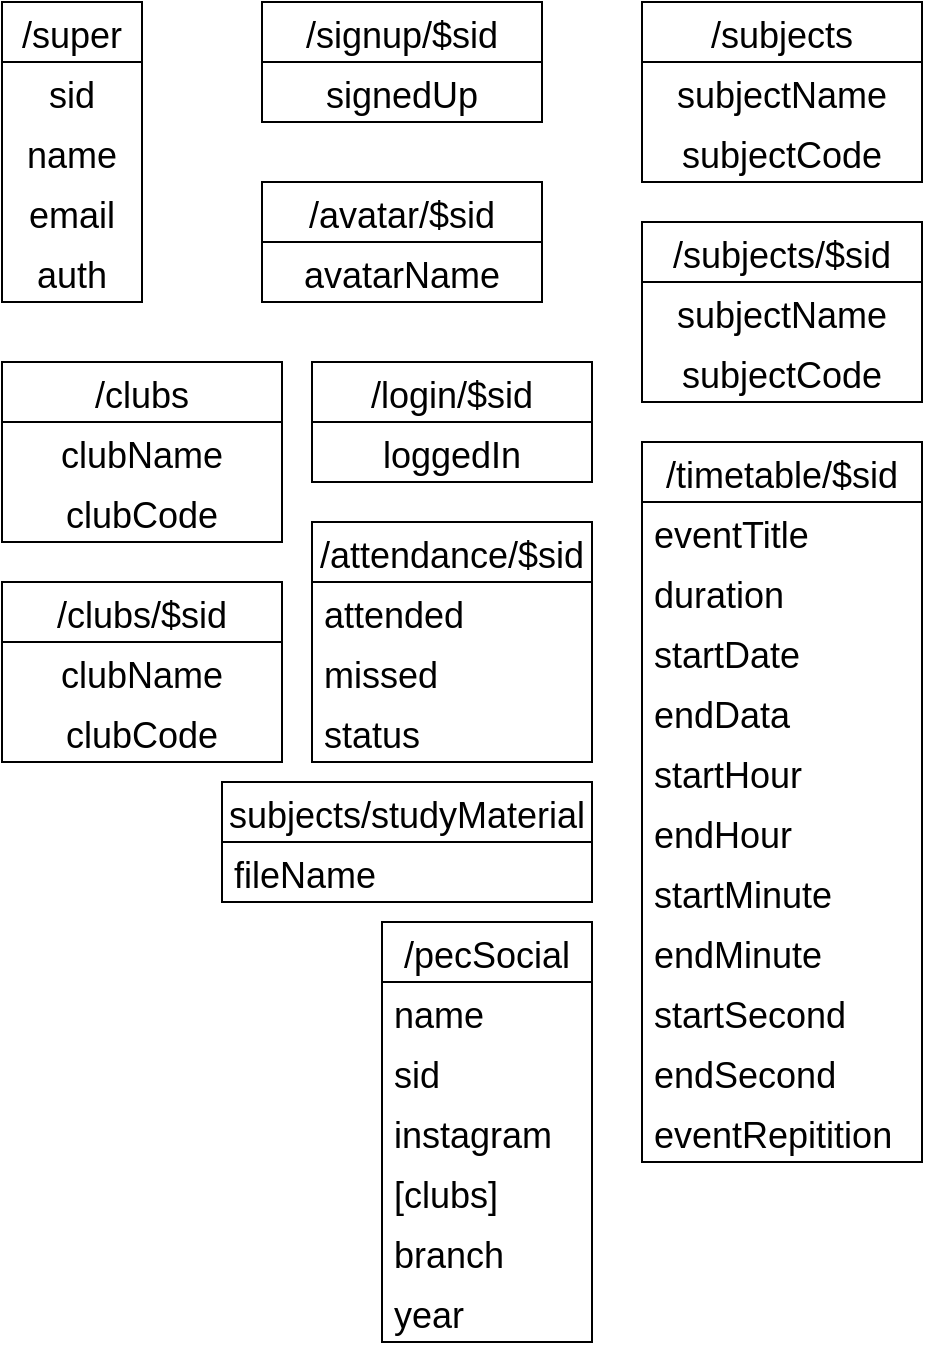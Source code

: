 <mxfile version="17.4.0" type="device"><diagram id="mlC8gWlO87RFKooWpCGm" name="Page-1"><mxGraphModel dx="1422" dy="802" grid="1" gridSize="10" guides="1" tooltips="1" connect="1" arrows="1" fold="1" page="1" pageScale="1" pageWidth="850" pageHeight="1100" math="0" shadow="0"><root><mxCell id="0"/><mxCell id="1" parent="0"/><mxCell id="1VBdNbgl19xWw_xZuyMk-4" value="/super" style="swimlane;fontStyle=0;childLayout=stackLayout;horizontal=1;startSize=30;horizontalStack=0;resizeParent=1;resizeParentMax=0;resizeLast=0;collapsible=1;marginBottom=0;fontSize=18;strokeWidth=1;" vertex="1" parent="1"><mxGeometry x="200" y="120" width="70" height="150" as="geometry"/></mxCell><mxCell id="1VBdNbgl19xWw_xZuyMk-5" value="sid" style="text;strokeColor=none;fillColor=none;align=center;verticalAlign=middle;spacingLeft=4;spacingRight=4;overflow=hidden;points=[[0,0.5],[1,0.5]];portConstraint=eastwest;rotatable=0;fontSize=18;" vertex="1" parent="1VBdNbgl19xWw_xZuyMk-4"><mxGeometry y="30" width="70" height="30" as="geometry"/></mxCell><mxCell id="1VBdNbgl19xWw_xZuyMk-6" value="name" style="text;strokeColor=none;fillColor=none;align=center;verticalAlign=middle;spacingLeft=4;spacingRight=4;overflow=hidden;points=[[0,0.5],[1,0.5]];portConstraint=eastwest;rotatable=0;fontSize=18;" vertex="1" parent="1VBdNbgl19xWw_xZuyMk-4"><mxGeometry y="60" width="70" height="30" as="geometry"/></mxCell><mxCell id="1VBdNbgl19xWw_xZuyMk-7" value="email" style="text;strokeColor=none;fillColor=none;align=center;verticalAlign=middle;spacingLeft=4;spacingRight=4;overflow=hidden;points=[[0,0.5],[1,0.5]];portConstraint=eastwest;rotatable=0;fontSize=18;" vertex="1" parent="1VBdNbgl19xWw_xZuyMk-4"><mxGeometry y="90" width="70" height="30" as="geometry"/></mxCell><mxCell id="1VBdNbgl19xWw_xZuyMk-8" value="auth" style="text;strokeColor=none;fillColor=none;align=center;verticalAlign=middle;spacingLeft=4;spacingRight=4;overflow=hidden;points=[[0,0.5],[1,0.5]];portConstraint=eastwest;rotatable=0;fontSize=18;" vertex="1" parent="1VBdNbgl19xWw_xZuyMk-4"><mxGeometry y="120" width="70" height="30" as="geometry"/></mxCell><mxCell id="1VBdNbgl19xWw_xZuyMk-9" value="/signup/$sid" style="swimlane;fontStyle=0;childLayout=stackLayout;horizontal=1;startSize=30;horizontalStack=0;resizeParent=1;resizeParentMax=0;resizeLast=0;collapsible=1;marginBottom=0;fontSize=18;strokeWidth=1;" vertex="1" parent="1"><mxGeometry x="330" y="120" width="140" height="60" as="geometry"/></mxCell><mxCell id="1VBdNbgl19xWw_xZuyMk-10" value="signedUp" style="text;strokeColor=none;fillColor=none;align=center;verticalAlign=middle;spacingLeft=4;spacingRight=4;overflow=hidden;points=[[0,0.5],[1,0.5]];portConstraint=eastwest;rotatable=0;fontSize=18;" vertex="1" parent="1VBdNbgl19xWw_xZuyMk-9"><mxGeometry y="30" width="140" height="30" as="geometry"/></mxCell><mxCell id="1VBdNbgl19xWw_xZuyMk-13" value="/avatar/$sid" style="swimlane;fontStyle=0;childLayout=stackLayout;horizontal=1;startSize=30;horizontalStack=0;resizeParent=1;resizeParentMax=0;resizeLast=0;collapsible=1;marginBottom=0;fontSize=18;strokeWidth=1;" vertex="1" parent="1"><mxGeometry x="330" y="210" width="140" height="60" as="geometry"/></mxCell><mxCell id="1VBdNbgl19xWw_xZuyMk-14" value="avatarName" style="text;strokeColor=none;fillColor=none;align=center;verticalAlign=middle;spacingLeft=4;spacingRight=4;overflow=hidden;points=[[0,0.5],[1,0.5]];portConstraint=eastwest;rotatable=0;fontSize=18;" vertex="1" parent="1VBdNbgl19xWw_xZuyMk-13"><mxGeometry y="30" width="140" height="30" as="geometry"/></mxCell><mxCell id="1VBdNbgl19xWw_xZuyMk-15" value="/subjects" style="swimlane;fontStyle=0;childLayout=stackLayout;horizontal=1;startSize=30;horizontalStack=0;resizeParent=1;resizeParentMax=0;resizeLast=0;collapsible=1;marginBottom=0;fontSize=18;strokeWidth=1;" vertex="1" parent="1"><mxGeometry x="520" y="120" width="140" height="90" as="geometry"/></mxCell><mxCell id="1VBdNbgl19xWw_xZuyMk-16" value="subjectName" style="text;strokeColor=none;fillColor=none;align=center;verticalAlign=middle;spacingLeft=4;spacingRight=4;overflow=hidden;points=[[0,0.5],[1,0.5]];portConstraint=eastwest;rotatable=0;fontSize=18;" vertex="1" parent="1VBdNbgl19xWw_xZuyMk-15"><mxGeometry y="30" width="140" height="30" as="geometry"/></mxCell><mxCell id="1VBdNbgl19xWw_xZuyMk-17" value="subjectCode" style="text;strokeColor=none;fillColor=none;align=center;verticalAlign=middle;spacingLeft=4;spacingRight=4;overflow=hidden;points=[[0,0.5],[1,0.5]];portConstraint=eastwest;rotatable=0;fontSize=18;" vertex="1" parent="1VBdNbgl19xWw_xZuyMk-15"><mxGeometry y="60" width="140" height="30" as="geometry"/></mxCell><mxCell id="1VBdNbgl19xWw_xZuyMk-18" value="/subjects/$sid" style="swimlane;fontStyle=0;childLayout=stackLayout;horizontal=1;startSize=30;horizontalStack=0;resizeParent=1;resizeParentMax=0;resizeLast=0;collapsible=1;marginBottom=0;fontSize=18;strokeWidth=1;" vertex="1" parent="1"><mxGeometry x="520" y="230" width="140" height="90" as="geometry"/></mxCell><mxCell id="1VBdNbgl19xWw_xZuyMk-19" value="subjectName" style="text;strokeColor=none;fillColor=none;align=center;verticalAlign=middle;spacingLeft=4;spacingRight=4;overflow=hidden;points=[[0,0.5],[1,0.5]];portConstraint=eastwest;rotatable=0;fontSize=18;" vertex="1" parent="1VBdNbgl19xWw_xZuyMk-18"><mxGeometry y="30" width="140" height="30" as="geometry"/></mxCell><mxCell id="1VBdNbgl19xWw_xZuyMk-20" value="subjectCode" style="text;strokeColor=none;fillColor=none;align=center;verticalAlign=middle;spacingLeft=4;spacingRight=4;overflow=hidden;points=[[0,0.5],[1,0.5]];portConstraint=eastwest;rotatable=0;fontSize=18;" vertex="1" parent="1VBdNbgl19xWw_xZuyMk-18"><mxGeometry y="60" width="140" height="30" as="geometry"/></mxCell><mxCell id="1VBdNbgl19xWw_xZuyMk-21" value="/clubs" style="swimlane;fontStyle=0;childLayout=stackLayout;horizontal=1;startSize=30;horizontalStack=0;resizeParent=1;resizeParentMax=0;resizeLast=0;collapsible=1;marginBottom=0;fontSize=18;strokeWidth=1;" vertex="1" parent="1"><mxGeometry x="200" y="300" width="140" height="90" as="geometry"/></mxCell><mxCell id="1VBdNbgl19xWw_xZuyMk-22" value="clubName" style="text;strokeColor=none;fillColor=none;align=center;verticalAlign=middle;spacingLeft=4;spacingRight=4;overflow=hidden;points=[[0,0.5],[1,0.5]];portConstraint=eastwest;rotatable=0;fontSize=18;" vertex="1" parent="1VBdNbgl19xWw_xZuyMk-21"><mxGeometry y="30" width="140" height="30" as="geometry"/></mxCell><mxCell id="1VBdNbgl19xWw_xZuyMk-23" value="clubCode" style="text;strokeColor=none;fillColor=none;align=center;verticalAlign=middle;spacingLeft=4;spacingRight=4;overflow=hidden;points=[[0,0.5],[1,0.5]];portConstraint=eastwest;rotatable=0;fontSize=18;" vertex="1" parent="1VBdNbgl19xWw_xZuyMk-21"><mxGeometry y="60" width="140" height="30" as="geometry"/></mxCell><mxCell id="1VBdNbgl19xWw_xZuyMk-24" value="/clubs/$sid" style="swimlane;fontStyle=0;childLayout=stackLayout;horizontal=1;startSize=30;horizontalStack=0;resizeParent=1;resizeParentMax=0;resizeLast=0;collapsible=1;marginBottom=0;fontSize=18;strokeWidth=1;" vertex="1" parent="1"><mxGeometry x="200" y="410" width="140" height="90" as="geometry"/></mxCell><mxCell id="1VBdNbgl19xWw_xZuyMk-25" value="clubName" style="text;strokeColor=none;fillColor=none;align=center;verticalAlign=middle;spacingLeft=4;spacingRight=4;overflow=hidden;points=[[0,0.5],[1,0.5]];portConstraint=eastwest;rotatable=0;fontSize=18;" vertex="1" parent="1VBdNbgl19xWw_xZuyMk-24"><mxGeometry y="30" width="140" height="30" as="geometry"/></mxCell><mxCell id="1VBdNbgl19xWw_xZuyMk-26" value="clubCode" style="text;strokeColor=none;fillColor=none;align=center;verticalAlign=middle;spacingLeft=4;spacingRight=4;overflow=hidden;points=[[0,0.5],[1,0.5]];portConstraint=eastwest;rotatable=0;fontSize=18;" vertex="1" parent="1VBdNbgl19xWw_xZuyMk-24"><mxGeometry y="60" width="140" height="30" as="geometry"/></mxCell><mxCell id="1VBdNbgl19xWw_xZuyMk-27" value="/login/$sid" style="swimlane;fontStyle=0;childLayout=stackLayout;horizontal=1;startSize=30;horizontalStack=0;resizeParent=1;resizeParentMax=0;resizeLast=0;collapsible=1;marginBottom=0;fontSize=18;strokeWidth=1;" vertex="1" parent="1"><mxGeometry x="355" y="300" width="140" height="60" as="geometry"/></mxCell><mxCell id="1VBdNbgl19xWw_xZuyMk-28" value="loggedIn" style="text;strokeColor=none;fillColor=none;align=center;verticalAlign=middle;spacingLeft=4;spacingRight=4;overflow=hidden;points=[[0,0.5],[1,0.5]];portConstraint=eastwest;rotatable=0;fontSize=18;" vertex="1" parent="1VBdNbgl19xWw_xZuyMk-27"><mxGeometry y="30" width="140" height="30" as="geometry"/></mxCell><mxCell id="1VBdNbgl19xWw_xZuyMk-30" value="/attendance/$sid" style="swimlane;fontStyle=0;childLayout=stackLayout;horizontal=1;startSize=30;horizontalStack=0;resizeParent=1;resizeParentMax=0;resizeLast=0;collapsible=1;marginBottom=0;fontSize=18;strokeWidth=1;" vertex="1" parent="1"><mxGeometry x="355" y="380" width="140" height="120" as="geometry"/></mxCell><mxCell id="1VBdNbgl19xWw_xZuyMk-31" value="attended" style="text;strokeColor=none;fillColor=none;align=left;verticalAlign=middle;spacingLeft=4;spacingRight=4;overflow=hidden;points=[[0,0.5],[1,0.5]];portConstraint=eastwest;rotatable=0;fontSize=18;" vertex="1" parent="1VBdNbgl19xWw_xZuyMk-30"><mxGeometry y="30" width="140" height="30" as="geometry"/></mxCell><mxCell id="1VBdNbgl19xWw_xZuyMk-32" value="missed" style="text;strokeColor=none;fillColor=none;align=left;verticalAlign=middle;spacingLeft=4;spacingRight=4;overflow=hidden;points=[[0,0.5],[1,0.5]];portConstraint=eastwest;rotatable=0;fontSize=18;" vertex="1" parent="1VBdNbgl19xWw_xZuyMk-30"><mxGeometry y="60" width="140" height="30" as="geometry"/></mxCell><mxCell id="1VBdNbgl19xWw_xZuyMk-33" value="status" style="text;strokeColor=none;fillColor=none;align=left;verticalAlign=middle;spacingLeft=4;spacingRight=4;overflow=hidden;points=[[0,0.5],[1,0.5]];portConstraint=eastwest;rotatable=0;fontSize=18;" vertex="1" parent="1VBdNbgl19xWw_xZuyMk-30"><mxGeometry y="90" width="140" height="30" as="geometry"/></mxCell><mxCell id="1VBdNbgl19xWw_xZuyMk-34" value="/timetable/$sid" style="swimlane;fontStyle=0;childLayout=stackLayout;horizontal=1;startSize=30;horizontalStack=0;resizeParent=1;resizeParentMax=0;resizeLast=0;collapsible=1;marginBottom=0;fontSize=18;strokeWidth=1;" vertex="1" parent="1"><mxGeometry x="520" y="340" width="140" height="360" as="geometry"/></mxCell><mxCell id="1VBdNbgl19xWw_xZuyMk-35" value="eventTitle" style="text;strokeColor=none;fillColor=none;align=left;verticalAlign=middle;spacingLeft=4;spacingRight=4;overflow=hidden;points=[[0,0.5],[1,0.5]];portConstraint=eastwest;rotatable=0;fontSize=18;" vertex="1" parent="1VBdNbgl19xWw_xZuyMk-34"><mxGeometry y="30" width="140" height="30" as="geometry"/></mxCell><mxCell id="1VBdNbgl19xWw_xZuyMk-36" value="duration" style="text;strokeColor=none;fillColor=none;align=left;verticalAlign=middle;spacingLeft=4;spacingRight=4;overflow=hidden;points=[[0,0.5],[1,0.5]];portConstraint=eastwest;rotatable=0;fontSize=18;" vertex="1" parent="1VBdNbgl19xWw_xZuyMk-34"><mxGeometry y="60" width="140" height="30" as="geometry"/></mxCell><mxCell id="1VBdNbgl19xWw_xZuyMk-37" value="startDate" style="text;strokeColor=none;fillColor=none;align=left;verticalAlign=middle;spacingLeft=4;spacingRight=4;overflow=hidden;points=[[0,0.5],[1,0.5]];portConstraint=eastwest;rotatable=0;fontSize=18;" vertex="1" parent="1VBdNbgl19xWw_xZuyMk-34"><mxGeometry y="90" width="140" height="30" as="geometry"/></mxCell><mxCell id="1VBdNbgl19xWw_xZuyMk-45" value="endData" style="text;strokeColor=none;fillColor=none;align=left;verticalAlign=middle;spacingLeft=4;spacingRight=4;overflow=hidden;points=[[0,0.5],[1,0.5]];portConstraint=eastwest;rotatable=0;fontSize=18;" vertex="1" parent="1VBdNbgl19xWw_xZuyMk-34"><mxGeometry y="120" width="140" height="30" as="geometry"/></mxCell><mxCell id="1VBdNbgl19xWw_xZuyMk-44" value="startHour" style="text;strokeColor=none;fillColor=none;align=left;verticalAlign=middle;spacingLeft=4;spacingRight=4;overflow=hidden;points=[[0,0.5],[1,0.5]];portConstraint=eastwest;rotatable=0;fontSize=18;" vertex="1" parent="1VBdNbgl19xWw_xZuyMk-34"><mxGeometry y="150" width="140" height="30" as="geometry"/></mxCell><mxCell id="1VBdNbgl19xWw_xZuyMk-43" value="endHour" style="text;strokeColor=none;fillColor=none;align=left;verticalAlign=middle;spacingLeft=4;spacingRight=4;overflow=hidden;points=[[0,0.5],[1,0.5]];portConstraint=eastwest;rotatable=0;fontSize=18;" vertex="1" parent="1VBdNbgl19xWw_xZuyMk-34"><mxGeometry y="180" width="140" height="30" as="geometry"/></mxCell><mxCell id="1VBdNbgl19xWw_xZuyMk-42" value="startMinute" style="text;strokeColor=none;fillColor=none;align=left;verticalAlign=middle;spacingLeft=4;spacingRight=4;overflow=hidden;points=[[0,0.5],[1,0.5]];portConstraint=eastwest;rotatable=0;fontSize=18;" vertex="1" parent="1VBdNbgl19xWw_xZuyMk-34"><mxGeometry y="210" width="140" height="30" as="geometry"/></mxCell><mxCell id="1VBdNbgl19xWw_xZuyMk-41" value="endMinute" style="text;strokeColor=none;fillColor=none;align=left;verticalAlign=middle;spacingLeft=4;spacingRight=4;overflow=hidden;points=[[0,0.5],[1,0.5]];portConstraint=eastwest;rotatable=0;fontSize=18;" vertex="1" parent="1VBdNbgl19xWw_xZuyMk-34"><mxGeometry y="240" width="140" height="30" as="geometry"/></mxCell><mxCell id="1VBdNbgl19xWw_xZuyMk-40" value="startSecond" style="text;strokeColor=none;fillColor=none;align=left;verticalAlign=middle;spacingLeft=4;spacingRight=4;overflow=hidden;points=[[0,0.5],[1,0.5]];portConstraint=eastwest;rotatable=0;fontSize=18;" vertex="1" parent="1VBdNbgl19xWw_xZuyMk-34"><mxGeometry y="270" width="140" height="30" as="geometry"/></mxCell><mxCell id="1VBdNbgl19xWw_xZuyMk-39" value="endSecond" style="text;strokeColor=none;fillColor=none;align=left;verticalAlign=middle;spacingLeft=4;spacingRight=4;overflow=hidden;points=[[0,0.5],[1,0.5]];portConstraint=eastwest;rotatable=0;fontSize=18;" vertex="1" parent="1VBdNbgl19xWw_xZuyMk-34"><mxGeometry y="300" width="140" height="30" as="geometry"/></mxCell><mxCell id="1VBdNbgl19xWw_xZuyMk-38" value="eventRepitition" style="text;strokeColor=none;fillColor=none;align=left;verticalAlign=middle;spacingLeft=4;spacingRight=4;overflow=hidden;points=[[0,0.5],[1,0.5]];portConstraint=eastwest;rotatable=0;fontSize=18;" vertex="1" parent="1VBdNbgl19xWw_xZuyMk-34"><mxGeometry y="330" width="140" height="30" as="geometry"/></mxCell><mxCell id="1VBdNbgl19xWw_xZuyMk-46" value="subjects/studyMaterial" style="swimlane;fontStyle=0;childLayout=stackLayout;horizontal=1;startSize=30;horizontalStack=0;resizeParent=1;resizeParentMax=0;resizeLast=0;collapsible=1;marginBottom=0;fontSize=18;strokeWidth=1;" vertex="1" parent="1"><mxGeometry x="310" y="510" width="185" height="60" as="geometry"/></mxCell><mxCell id="1VBdNbgl19xWw_xZuyMk-47" value="fileName" style="text;strokeColor=none;fillColor=none;align=left;verticalAlign=middle;spacingLeft=4;spacingRight=4;overflow=hidden;points=[[0,0.5],[1,0.5]];portConstraint=eastwest;rotatable=0;fontSize=18;" vertex="1" parent="1VBdNbgl19xWw_xZuyMk-46"><mxGeometry y="30" width="185" height="30" as="geometry"/></mxCell><mxCell id="1VBdNbgl19xWw_xZuyMk-51" value="/pecSocial" style="swimlane;fontStyle=0;childLayout=stackLayout;horizontal=1;startSize=30;horizontalStack=0;resizeParent=1;resizeParentMax=0;resizeLast=0;collapsible=1;marginBottom=0;fontSize=18;strokeWidth=1;" vertex="1" parent="1"><mxGeometry x="390" y="580" width="105" height="210" as="geometry"/></mxCell><mxCell id="1VBdNbgl19xWw_xZuyMk-52" value="name" style="text;strokeColor=none;fillColor=none;align=left;verticalAlign=middle;spacingLeft=4;spacingRight=4;overflow=hidden;points=[[0,0.5],[1,0.5]];portConstraint=eastwest;rotatable=0;fontSize=18;" vertex="1" parent="1VBdNbgl19xWw_xZuyMk-51"><mxGeometry y="30" width="105" height="30" as="geometry"/></mxCell><mxCell id="1VBdNbgl19xWw_xZuyMk-53" value="sid" style="text;strokeColor=none;fillColor=none;align=left;verticalAlign=middle;spacingLeft=4;spacingRight=4;overflow=hidden;points=[[0,0.5],[1,0.5]];portConstraint=eastwest;rotatable=0;fontSize=18;" vertex="1" parent="1VBdNbgl19xWw_xZuyMk-51"><mxGeometry y="60" width="105" height="30" as="geometry"/></mxCell><mxCell id="1VBdNbgl19xWw_xZuyMk-54" value="instagram" style="text;strokeColor=none;fillColor=none;align=left;verticalAlign=middle;spacingLeft=4;spacingRight=4;overflow=hidden;points=[[0,0.5],[1,0.5]];portConstraint=eastwest;rotatable=0;fontSize=18;" vertex="1" parent="1VBdNbgl19xWw_xZuyMk-51"><mxGeometry y="90" width="105" height="30" as="geometry"/></mxCell><mxCell id="1VBdNbgl19xWw_xZuyMk-56" value="[clubs]" style="text;strokeColor=none;fillColor=none;align=left;verticalAlign=middle;spacingLeft=4;spacingRight=4;overflow=hidden;points=[[0,0.5],[1,0.5]];portConstraint=eastwest;rotatable=0;fontSize=18;" vertex="1" parent="1VBdNbgl19xWw_xZuyMk-51"><mxGeometry y="120" width="105" height="30" as="geometry"/></mxCell><mxCell id="1VBdNbgl19xWw_xZuyMk-55" value="branch" style="text;strokeColor=none;fillColor=none;align=left;verticalAlign=middle;spacingLeft=4;spacingRight=4;overflow=hidden;points=[[0,0.5],[1,0.5]];portConstraint=eastwest;rotatable=0;fontSize=18;" vertex="1" parent="1VBdNbgl19xWw_xZuyMk-51"><mxGeometry y="150" width="105" height="30" as="geometry"/></mxCell><mxCell id="1VBdNbgl19xWw_xZuyMk-57" value="year" style="text;strokeColor=none;fillColor=none;align=left;verticalAlign=middle;spacingLeft=4;spacingRight=4;overflow=hidden;points=[[0,0.5],[1,0.5]];portConstraint=eastwest;rotatable=0;fontSize=18;" vertex="1" parent="1VBdNbgl19xWw_xZuyMk-51"><mxGeometry y="180" width="105" height="30" as="geometry"/></mxCell></root></mxGraphModel></diagram></mxfile>